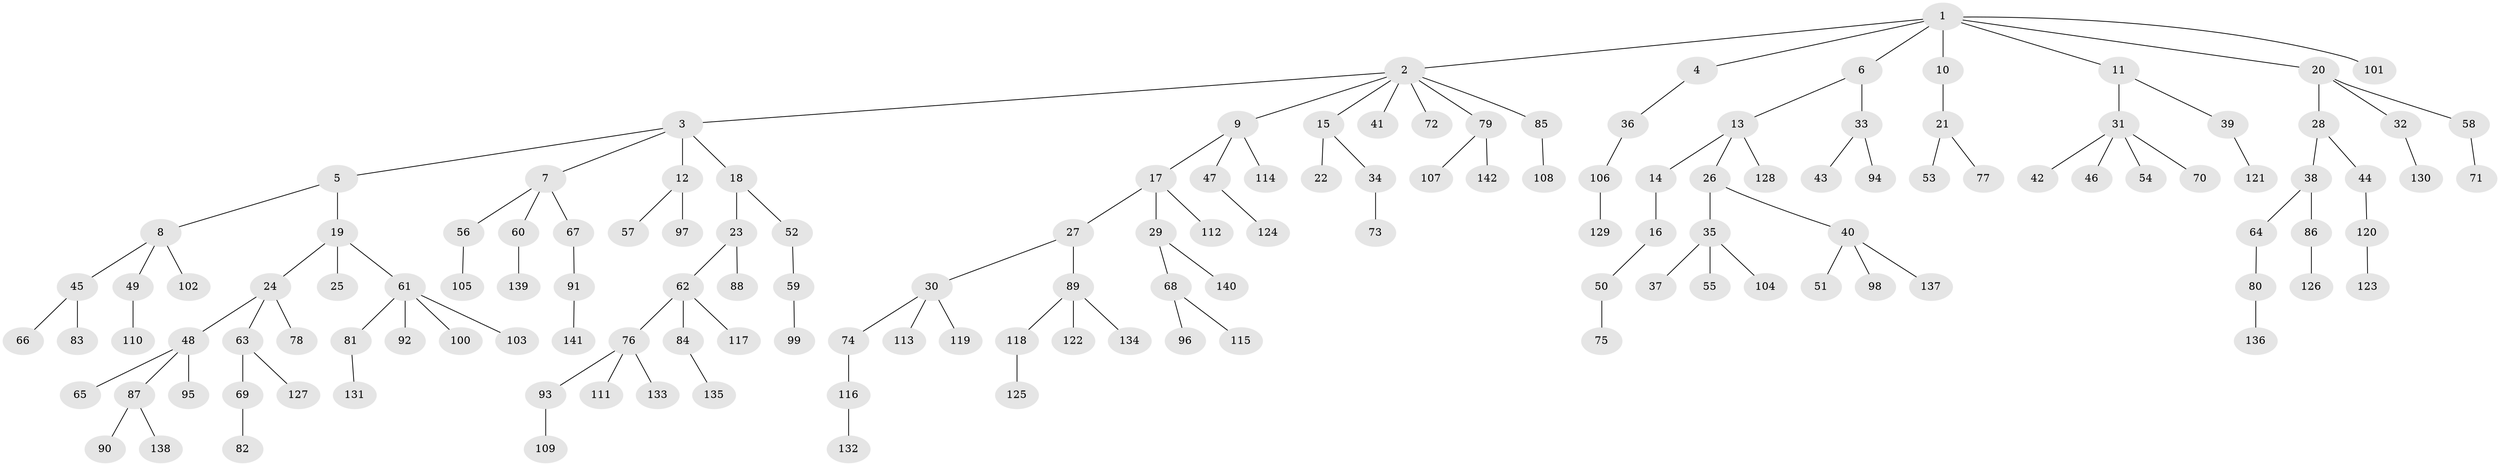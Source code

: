 // coarse degree distribution, {7: 0.011764705882352941, 8: 0.011764705882352941, 5: 0.023529411764705882, 2: 0.2, 3: 0.1411764705882353, 4: 0.08235294117647059, 1: 0.5294117647058824}
// Generated by graph-tools (version 1.1) at 2025/19/03/04/25 18:19:20]
// undirected, 142 vertices, 141 edges
graph export_dot {
graph [start="1"]
  node [color=gray90,style=filled];
  1;
  2;
  3;
  4;
  5;
  6;
  7;
  8;
  9;
  10;
  11;
  12;
  13;
  14;
  15;
  16;
  17;
  18;
  19;
  20;
  21;
  22;
  23;
  24;
  25;
  26;
  27;
  28;
  29;
  30;
  31;
  32;
  33;
  34;
  35;
  36;
  37;
  38;
  39;
  40;
  41;
  42;
  43;
  44;
  45;
  46;
  47;
  48;
  49;
  50;
  51;
  52;
  53;
  54;
  55;
  56;
  57;
  58;
  59;
  60;
  61;
  62;
  63;
  64;
  65;
  66;
  67;
  68;
  69;
  70;
  71;
  72;
  73;
  74;
  75;
  76;
  77;
  78;
  79;
  80;
  81;
  82;
  83;
  84;
  85;
  86;
  87;
  88;
  89;
  90;
  91;
  92;
  93;
  94;
  95;
  96;
  97;
  98;
  99;
  100;
  101;
  102;
  103;
  104;
  105;
  106;
  107;
  108;
  109;
  110;
  111;
  112;
  113;
  114;
  115;
  116;
  117;
  118;
  119;
  120;
  121;
  122;
  123;
  124;
  125;
  126;
  127;
  128;
  129;
  130;
  131;
  132;
  133;
  134;
  135;
  136;
  137;
  138;
  139;
  140;
  141;
  142;
  1 -- 2;
  1 -- 4;
  1 -- 6;
  1 -- 10;
  1 -- 11;
  1 -- 20;
  1 -- 101;
  2 -- 3;
  2 -- 9;
  2 -- 15;
  2 -- 41;
  2 -- 72;
  2 -- 79;
  2 -- 85;
  3 -- 5;
  3 -- 7;
  3 -- 12;
  3 -- 18;
  4 -- 36;
  5 -- 8;
  5 -- 19;
  6 -- 13;
  6 -- 33;
  7 -- 56;
  7 -- 60;
  7 -- 67;
  8 -- 45;
  8 -- 49;
  8 -- 102;
  9 -- 17;
  9 -- 47;
  9 -- 114;
  10 -- 21;
  11 -- 31;
  11 -- 39;
  12 -- 57;
  12 -- 97;
  13 -- 14;
  13 -- 26;
  13 -- 128;
  14 -- 16;
  15 -- 22;
  15 -- 34;
  16 -- 50;
  17 -- 27;
  17 -- 29;
  17 -- 112;
  18 -- 23;
  18 -- 52;
  19 -- 24;
  19 -- 25;
  19 -- 61;
  20 -- 28;
  20 -- 32;
  20 -- 58;
  21 -- 53;
  21 -- 77;
  23 -- 62;
  23 -- 88;
  24 -- 48;
  24 -- 63;
  24 -- 78;
  26 -- 35;
  26 -- 40;
  27 -- 30;
  27 -- 89;
  28 -- 38;
  28 -- 44;
  29 -- 68;
  29 -- 140;
  30 -- 74;
  30 -- 113;
  30 -- 119;
  31 -- 42;
  31 -- 46;
  31 -- 54;
  31 -- 70;
  32 -- 130;
  33 -- 43;
  33 -- 94;
  34 -- 73;
  35 -- 37;
  35 -- 55;
  35 -- 104;
  36 -- 106;
  38 -- 64;
  38 -- 86;
  39 -- 121;
  40 -- 51;
  40 -- 98;
  40 -- 137;
  44 -- 120;
  45 -- 66;
  45 -- 83;
  47 -- 124;
  48 -- 65;
  48 -- 87;
  48 -- 95;
  49 -- 110;
  50 -- 75;
  52 -- 59;
  56 -- 105;
  58 -- 71;
  59 -- 99;
  60 -- 139;
  61 -- 81;
  61 -- 92;
  61 -- 100;
  61 -- 103;
  62 -- 76;
  62 -- 84;
  62 -- 117;
  63 -- 69;
  63 -- 127;
  64 -- 80;
  67 -- 91;
  68 -- 96;
  68 -- 115;
  69 -- 82;
  74 -- 116;
  76 -- 93;
  76 -- 111;
  76 -- 133;
  79 -- 107;
  79 -- 142;
  80 -- 136;
  81 -- 131;
  84 -- 135;
  85 -- 108;
  86 -- 126;
  87 -- 90;
  87 -- 138;
  89 -- 118;
  89 -- 122;
  89 -- 134;
  91 -- 141;
  93 -- 109;
  106 -- 129;
  116 -- 132;
  118 -- 125;
  120 -- 123;
}
